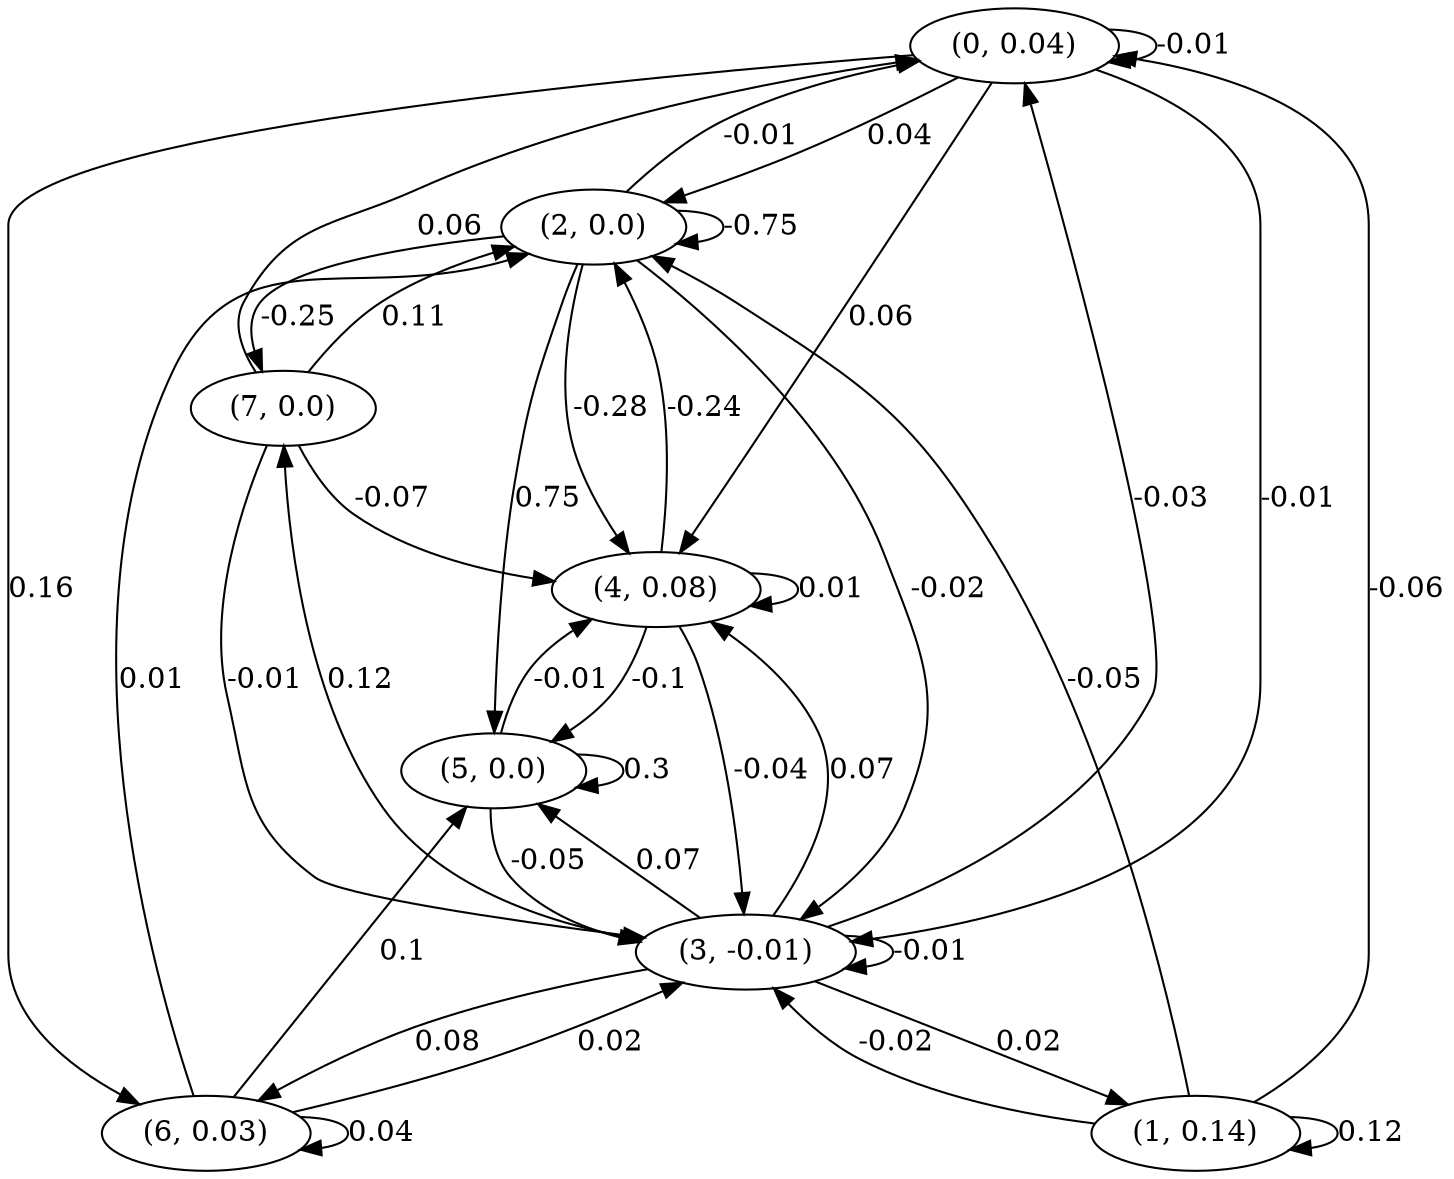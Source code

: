 digraph {
    0 [ label = "(0, 0.04)" ]
    1 [ label = "(1, 0.14)" ]
    2 [ label = "(2, 0.0)" ]
    3 [ label = "(3, -0.01)" ]
    4 [ label = "(4, 0.08)" ]
    5 [ label = "(5, 0.0)" ]
    6 [ label = "(6, 0.03)" ]
    7 [ label = "(7, 0.0)" ]
    0 -> 0 [ label = "-0.01" ]
    1 -> 1 [ label = "0.12" ]
    2 -> 2 [ label = "-0.75" ]
    3 -> 3 [ label = "-0.01" ]
    4 -> 4 [ label = "0.01" ]
    5 -> 5 [ label = "0.3" ]
    6 -> 6 [ label = "0.04" ]
    1 -> 0 [ label = "-0.06" ]
    2 -> 0 [ label = "-0.01" ]
    3 -> 0 [ label = "-0.03" ]
    7 -> 0 [ label = "0.06" ]
    3 -> 1 [ label = "0.02" ]
    0 -> 2 [ label = "0.04" ]
    1 -> 2 [ label = "-0.05" ]
    4 -> 2 [ label = "-0.24" ]
    6 -> 2 [ label = "0.01" ]
    7 -> 2 [ label = "0.11" ]
    0 -> 3 [ label = "-0.01" ]
    1 -> 3 [ label = "-0.02" ]
    2 -> 3 [ label = "-0.02" ]
    4 -> 3 [ label = "-0.04" ]
    5 -> 3 [ label = "-0.05" ]
    6 -> 3 [ label = "0.02" ]
    7 -> 3 [ label = "-0.01" ]
    0 -> 4 [ label = "0.06" ]
    2 -> 4 [ label = "-0.28" ]
    3 -> 4 [ label = "0.07" ]
    5 -> 4 [ label = "-0.01" ]
    7 -> 4 [ label = "-0.07" ]
    2 -> 5 [ label = "0.75" ]
    3 -> 5 [ label = "0.07" ]
    4 -> 5 [ label = "-0.1" ]
    6 -> 5 [ label = "0.1" ]
    0 -> 6 [ label = "0.16" ]
    3 -> 6 [ label = "0.08" ]
    2 -> 7 [ label = "-0.25" ]
    3 -> 7 [ label = "0.12" ]
}

